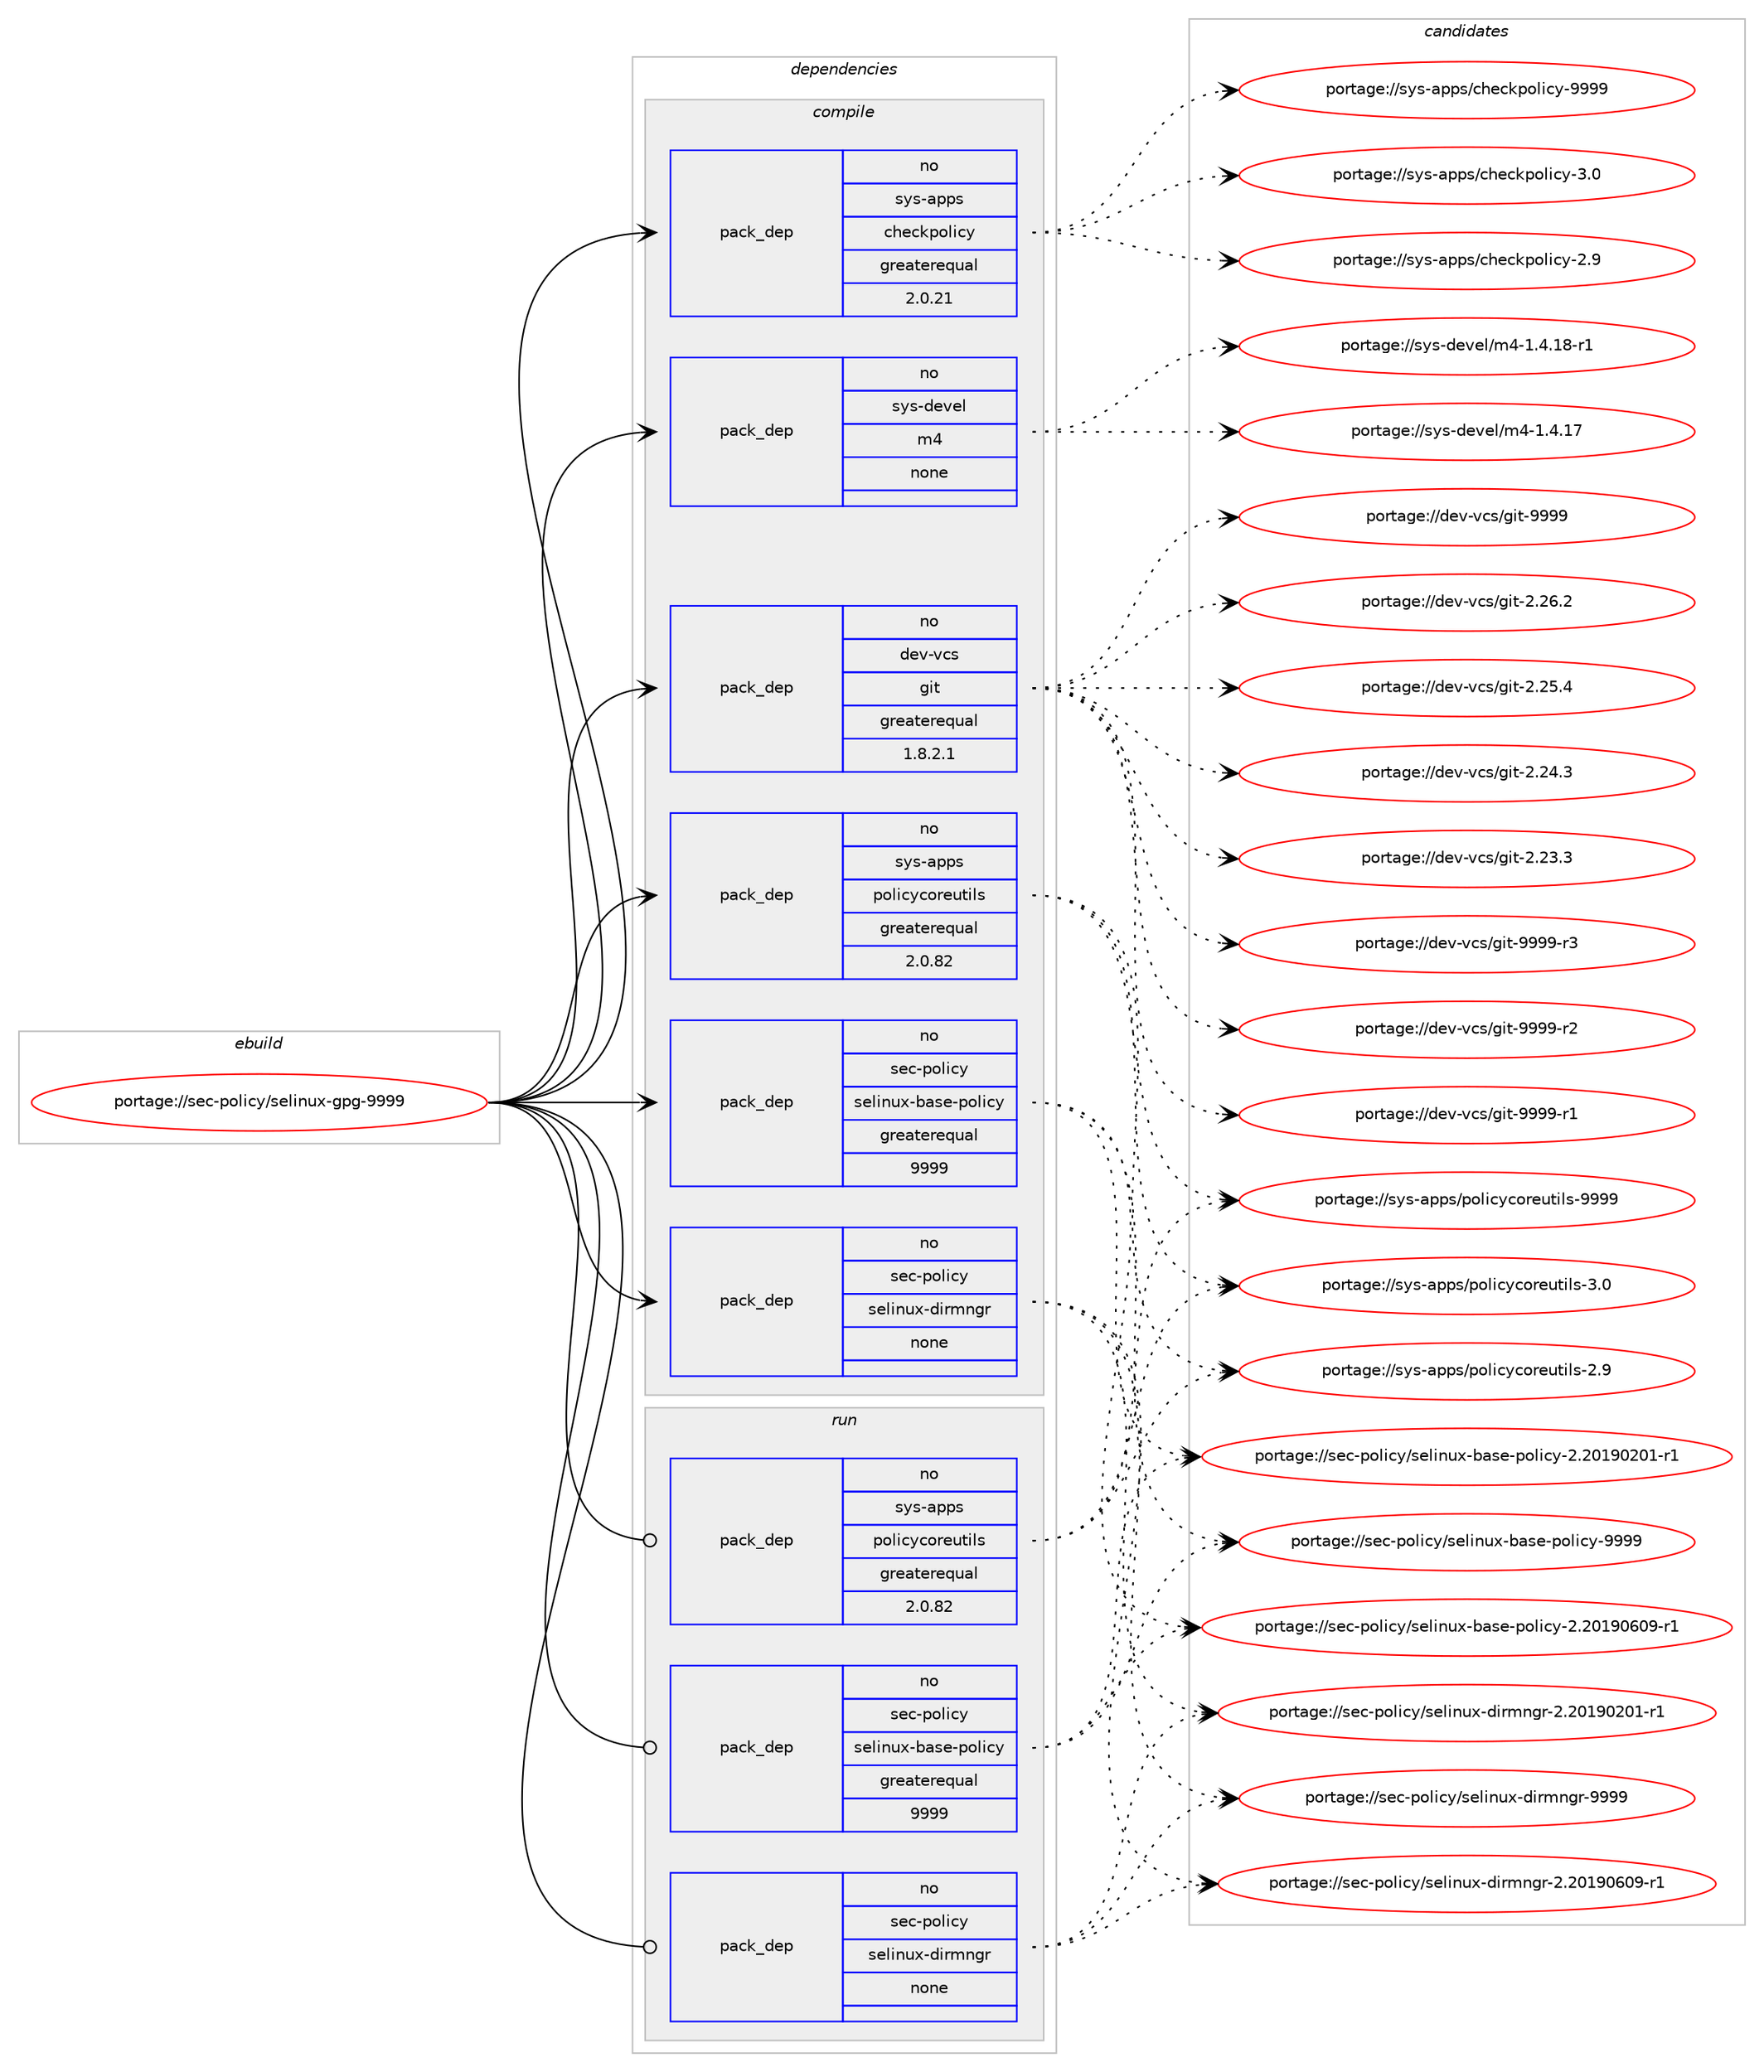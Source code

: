 digraph prolog {

# *************
# Graph options
# *************

newrank=true;
concentrate=true;
compound=true;
graph [rankdir=LR,fontname=Helvetica,fontsize=10,ranksep=1.5];#, ranksep=2.5, nodesep=0.2];
edge  [arrowhead=vee];
node  [fontname=Helvetica,fontsize=10];

# **********
# The ebuild
# **********

subgraph cluster_leftcol {
color=gray;
rank=same;
label=<<i>ebuild</i>>;
id [label="portage://sec-policy/selinux-gpg-9999", color=red, width=4, href="../sec-policy/selinux-gpg-9999.svg"];
}

# ****************
# The dependencies
# ****************

subgraph cluster_midcol {
color=gray;
label=<<i>dependencies</i>>;
subgraph cluster_compile {
fillcolor="#eeeeee";
style=filled;
label=<<i>compile</i>>;
subgraph pack4915 {
dependency5740 [label=<<TABLE BORDER="0" CELLBORDER="1" CELLSPACING="0" CELLPADDING="4" WIDTH="220"><TR><TD ROWSPAN="6" CELLPADDING="30">pack_dep</TD></TR><TR><TD WIDTH="110">no</TD></TR><TR><TD>dev-vcs</TD></TR><TR><TD>git</TD></TR><TR><TD>greaterequal</TD></TR><TR><TD>1.8.2.1</TD></TR></TABLE>>, shape=none, color=blue];
}
id:e -> dependency5740:w [weight=20,style="solid",arrowhead="vee"];
subgraph pack4916 {
dependency5741 [label=<<TABLE BORDER="0" CELLBORDER="1" CELLSPACING="0" CELLPADDING="4" WIDTH="220"><TR><TD ROWSPAN="6" CELLPADDING="30">pack_dep</TD></TR><TR><TD WIDTH="110">no</TD></TR><TR><TD>sec-policy</TD></TR><TR><TD>selinux-base-policy</TD></TR><TR><TD>greaterequal</TD></TR><TR><TD>9999</TD></TR></TABLE>>, shape=none, color=blue];
}
id:e -> dependency5741:w [weight=20,style="solid",arrowhead="vee"];
subgraph pack4917 {
dependency5742 [label=<<TABLE BORDER="0" CELLBORDER="1" CELLSPACING="0" CELLPADDING="4" WIDTH="220"><TR><TD ROWSPAN="6" CELLPADDING="30">pack_dep</TD></TR><TR><TD WIDTH="110">no</TD></TR><TR><TD>sec-policy</TD></TR><TR><TD>selinux-dirmngr</TD></TR><TR><TD>none</TD></TR><TR><TD></TD></TR></TABLE>>, shape=none, color=blue];
}
id:e -> dependency5742:w [weight=20,style="solid",arrowhead="vee"];
subgraph pack4918 {
dependency5743 [label=<<TABLE BORDER="0" CELLBORDER="1" CELLSPACING="0" CELLPADDING="4" WIDTH="220"><TR><TD ROWSPAN="6" CELLPADDING="30">pack_dep</TD></TR><TR><TD WIDTH="110">no</TD></TR><TR><TD>sys-apps</TD></TR><TR><TD>checkpolicy</TD></TR><TR><TD>greaterequal</TD></TR><TR><TD>2.0.21</TD></TR></TABLE>>, shape=none, color=blue];
}
id:e -> dependency5743:w [weight=20,style="solid",arrowhead="vee"];
subgraph pack4919 {
dependency5744 [label=<<TABLE BORDER="0" CELLBORDER="1" CELLSPACING="0" CELLPADDING="4" WIDTH="220"><TR><TD ROWSPAN="6" CELLPADDING="30">pack_dep</TD></TR><TR><TD WIDTH="110">no</TD></TR><TR><TD>sys-apps</TD></TR><TR><TD>policycoreutils</TD></TR><TR><TD>greaterequal</TD></TR><TR><TD>2.0.82</TD></TR></TABLE>>, shape=none, color=blue];
}
id:e -> dependency5744:w [weight=20,style="solid",arrowhead="vee"];
subgraph pack4920 {
dependency5745 [label=<<TABLE BORDER="0" CELLBORDER="1" CELLSPACING="0" CELLPADDING="4" WIDTH="220"><TR><TD ROWSPAN="6" CELLPADDING="30">pack_dep</TD></TR><TR><TD WIDTH="110">no</TD></TR><TR><TD>sys-devel</TD></TR><TR><TD>m4</TD></TR><TR><TD>none</TD></TR><TR><TD></TD></TR></TABLE>>, shape=none, color=blue];
}
id:e -> dependency5745:w [weight=20,style="solid",arrowhead="vee"];
}
subgraph cluster_compileandrun {
fillcolor="#eeeeee";
style=filled;
label=<<i>compile and run</i>>;
}
subgraph cluster_run {
fillcolor="#eeeeee";
style=filled;
label=<<i>run</i>>;
subgraph pack4921 {
dependency5746 [label=<<TABLE BORDER="0" CELLBORDER="1" CELLSPACING="0" CELLPADDING="4" WIDTH="220"><TR><TD ROWSPAN="6" CELLPADDING="30">pack_dep</TD></TR><TR><TD WIDTH="110">no</TD></TR><TR><TD>sec-policy</TD></TR><TR><TD>selinux-base-policy</TD></TR><TR><TD>greaterequal</TD></TR><TR><TD>9999</TD></TR></TABLE>>, shape=none, color=blue];
}
id:e -> dependency5746:w [weight=20,style="solid",arrowhead="odot"];
subgraph pack4922 {
dependency5747 [label=<<TABLE BORDER="0" CELLBORDER="1" CELLSPACING="0" CELLPADDING="4" WIDTH="220"><TR><TD ROWSPAN="6" CELLPADDING="30">pack_dep</TD></TR><TR><TD WIDTH="110">no</TD></TR><TR><TD>sec-policy</TD></TR><TR><TD>selinux-dirmngr</TD></TR><TR><TD>none</TD></TR><TR><TD></TD></TR></TABLE>>, shape=none, color=blue];
}
id:e -> dependency5747:w [weight=20,style="solid",arrowhead="odot"];
subgraph pack4923 {
dependency5748 [label=<<TABLE BORDER="0" CELLBORDER="1" CELLSPACING="0" CELLPADDING="4" WIDTH="220"><TR><TD ROWSPAN="6" CELLPADDING="30">pack_dep</TD></TR><TR><TD WIDTH="110">no</TD></TR><TR><TD>sys-apps</TD></TR><TR><TD>policycoreutils</TD></TR><TR><TD>greaterequal</TD></TR><TR><TD>2.0.82</TD></TR></TABLE>>, shape=none, color=blue];
}
id:e -> dependency5748:w [weight=20,style="solid",arrowhead="odot"];
}
}

# **************
# The candidates
# **************

subgraph cluster_choices {
rank=same;
color=gray;
label=<<i>candidates</i>>;

subgraph choice4915 {
color=black;
nodesep=1;
choice10010111845118991154710310511645575757574511451 [label="portage://dev-vcs/git-9999-r3", color=red, width=4,href="../dev-vcs/git-9999-r3.svg"];
choice10010111845118991154710310511645575757574511450 [label="portage://dev-vcs/git-9999-r2", color=red, width=4,href="../dev-vcs/git-9999-r2.svg"];
choice10010111845118991154710310511645575757574511449 [label="portage://dev-vcs/git-9999-r1", color=red, width=4,href="../dev-vcs/git-9999-r1.svg"];
choice1001011184511899115471031051164557575757 [label="portage://dev-vcs/git-9999", color=red, width=4,href="../dev-vcs/git-9999.svg"];
choice10010111845118991154710310511645504650544650 [label="portage://dev-vcs/git-2.26.2", color=red, width=4,href="../dev-vcs/git-2.26.2.svg"];
choice10010111845118991154710310511645504650534652 [label="portage://dev-vcs/git-2.25.4", color=red, width=4,href="../dev-vcs/git-2.25.4.svg"];
choice10010111845118991154710310511645504650524651 [label="portage://dev-vcs/git-2.24.3", color=red, width=4,href="../dev-vcs/git-2.24.3.svg"];
choice10010111845118991154710310511645504650514651 [label="portage://dev-vcs/git-2.23.3", color=red, width=4,href="../dev-vcs/git-2.23.3.svg"];
dependency5740:e -> choice10010111845118991154710310511645575757574511451:w [style=dotted,weight="100"];
dependency5740:e -> choice10010111845118991154710310511645575757574511450:w [style=dotted,weight="100"];
dependency5740:e -> choice10010111845118991154710310511645575757574511449:w [style=dotted,weight="100"];
dependency5740:e -> choice1001011184511899115471031051164557575757:w [style=dotted,weight="100"];
dependency5740:e -> choice10010111845118991154710310511645504650544650:w [style=dotted,weight="100"];
dependency5740:e -> choice10010111845118991154710310511645504650534652:w [style=dotted,weight="100"];
dependency5740:e -> choice10010111845118991154710310511645504650524651:w [style=dotted,weight="100"];
dependency5740:e -> choice10010111845118991154710310511645504650514651:w [style=dotted,weight="100"];
}
subgraph choice4916 {
color=black;
nodesep=1;
choice1151019945112111108105991214711510110810511011712045989711510145112111108105991214557575757 [label="portage://sec-policy/selinux-base-policy-9999", color=red, width=4,href="../sec-policy/selinux-base-policy-9999.svg"];
choice11510199451121111081059912147115101108105110117120459897115101451121111081059912145504650484957485448574511449 [label="portage://sec-policy/selinux-base-policy-2.20190609-r1", color=red, width=4,href="../sec-policy/selinux-base-policy-2.20190609-r1.svg"];
choice11510199451121111081059912147115101108105110117120459897115101451121111081059912145504650484957485048494511449 [label="portage://sec-policy/selinux-base-policy-2.20190201-r1", color=red, width=4,href="../sec-policy/selinux-base-policy-2.20190201-r1.svg"];
dependency5741:e -> choice1151019945112111108105991214711510110810511011712045989711510145112111108105991214557575757:w [style=dotted,weight="100"];
dependency5741:e -> choice11510199451121111081059912147115101108105110117120459897115101451121111081059912145504650484957485448574511449:w [style=dotted,weight="100"];
dependency5741:e -> choice11510199451121111081059912147115101108105110117120459897115101451121111081059912145504650484957485048494511449:w [style=dotted,weight="100"];
}
subgraph choice4917 {
color=black;
nodesep=1;
choice11510199451121111081059912147115101108105110117120451001051141091101031144557575757 [label="portage://sec-policy/selinux-dirmngr-9999", color=red, width=4,href="../sec-policy/selinux-dirmngr-9999.svg"];
choice115101994511211110810599121471151011081051101171204510010511410911010311445504650484957485448574511449 [label="portage://sec-policy/selinux-dirmngr-2.20190609-r1", color=red, width=4,href="../sec-policy/selinux-dirmngr-2.20190609-r1.svg"];
choice115101994511211110810599121471151011081051101171204510010511410911010311445504650484957485048494511449 [label="portage://sec-policy/selinux-dirmngr-2.20190201-r1", color=red, width=4,href="../sec-policy/selinux-dirmngr-2.20190201-r1.svg"];
dependency5742:e -> choice11510199451121111081059912147115101108105110117120451001051141091101031144557575757:w [style=dotted,weight="100"];
dependency5742:e -> choice115101994511211110810599121471151011081051101171204510010511410911010311445504650484957485448574511449:w [style=dotted,weight="100"];
dependency5742:e -> choice115101994511211110810599121471151011081051101171204510010511410911010311445504650484957485048494511449:w [style=dotted,weight="100"];
}
subgraph choice4918 {
color=black;
nodesep=1;
choice1151211154597112112115479910410199107112111108105991214557575757 [label="portage://sys-apps/checkpolicy-9999", color=red, width=4,href="../sys-apps/checkpolicy-9999.svg"];
choice11512111545971121121154799104101991071121111081059912145514648 [label="portage://sys-apps/checkpolicy-3.0", color=red, width=4,href="../sys-apps/checkpolicy-3.0.svg"];
choice11512111545971121121154799104101991071121111081059912145504657 [label="portage://sys-apps/checkpolicy-2.9", color=red, width=4,href="../sys-apps/checkpolicy-2.9.svg"];
dependency5743:e -> choice1151211154597112112115479910410199107112111108105991214557575757:w [style=dotted,weight="100"];
dependency5743:e -> choice11512111545971121121154799104101991071121111081059912145514648:w [style=dotted,weight="100"];
dependency5743:e -> choice11512111545971121121154799104101991071121111081059912145504657:w [style=dotted,weight="100"];
}
subgraph choice4919 {
color=black;
nodesep=1;
choice11512111545971121121154711211110810599121991111141011171161051081154557575757 [label="portage://sys-apps/policycoreutils-9999", color=red, width=4,href="../sys-apps/policycoreutils-9999.svg"];
choice115121115459711211211547112111108105991219911111410111711610510811545514648 [label="portage://sys-apps/policycoreutils-3.0", color=red, width=4,href="../sys-apps/policycoreutils-3.0.svg"];
choice115121115459711211211547112111108105991219911111410111711610510811545504657 [label="portage://sys-apps/policycoreutils-2.9", color=red, width=4,href="../sys-apps/policycoreutils-2.9.svg"];
dependency5744:e -> choice11512111545971121121154711211110810599121991111141011171161051081154557575757:w [style=dotted,weight="100"];
dependency5744:e -> choice115121115459711211211547112111108105991219911111410111711610510811545514648:w [style=dotted,weight="100"];
dependency5744:e -> choice115121115459711211211547112111108105991219911111410111711610510811545504657:w [style=dotted,weight="100"];
}
subgraph choice4920 {
color=black;
nodesep=1;
choice115121115451001011181011084710952454946524649564511449 [label="portage://sys-devel/m4-1.4.18-r1", color=red, width=4,href="../sys-devel/m4-1.4.18-r1.svg"];
choice11512111545100101118101108471095245494652464955 [label="portage://sys-devel/m4-1.4.17", color=red, width=4,href="../sys-devel/m4-1.4.17.svg"];
dependency5745:e -> choice115121115451001011181011084710952454946524649564511449:w [style=dotted,weight="100"];
dependency5745:e -> choice11512111545100101118101108471095245494652464955:w [style=dotted,weight="100"];
}
subgraph choice4921 {
color=black;
nodesep=1;
choice1151019945112111108105991214711510110810511011712045989711510145112111108105991214557575757 [label="portage://sec-policy/selinux-base-policy-9999", color=red, width=4,href="../sec-policy/selinux-base-policy-9999.svg"];
choice11510199451121111081059912147115101108105110117120459897115101451121111081059912145504650484957485448574511449 [label="portage://sec-policy/selinux-base-policy-2.20190609-r1", color=red, width=4,href="../sec-policy/selinux-base-policy-2.20190609-r1.svg"];
choice11510199451121111081059912147115101108105110117120459897115101451121111081059912145504650484957485048494511449 [label="portage://sec-policy/selinux-base-policy-2.20190201-r1", color=red, width=4,href="../sec-policy/selinux-base-policy-2.20190201-r1.svg"];
dependency5746:e -> choice1151019945112111108105991214711510110810511011712045989711510145112111108105991214557575757:w [style=dotted,weight="100"];
dependency5746:e -> choice11510199451121111081059912147115101108105110117120459897115101451121111081059912145504650484957485448574511449:w [style=dotted,weight="100"];
dependency5746:e -> choice11510199451121111081059912147115101108105110117120459897115101451121111081059912145504650484957485048494511449:w [style=dotted,weight="100"];
}
subgraph choice4922 {
color=black;
nodesep=1;
choice11510199451121111081059912147115101108105110117120451001051141091101031144557575757 [label="portage://sec-policy/selinux-dirmngr-9999", color=red, width=4,href="../sec-policy/selinux-dirmngr-9999.svg"];
choice115101994511211110810599121471151011081051101171204510010511410911010311445504650484957485448574511449 [label="portage://sec-policy/selinux-dirmngr-2.20190609-r1", color=red, width=4,href="../sec-policy/selinux-dirmngr-2.20190609-r1.svg"];
choice115101994511211110810599121471151011081051101171204510010511410911010311445504650484957485048494511449 [label="portage://sec-policy/selinux-dirmngr-2.20190201-r1", color=red, width=4,href="../sec-policy/selinux-dirmngr-2.20190201-r1.svg"];
dependency5747:e -> choice11510199451121111081059912147115101108105110117120451001051141091101031144557575757:w [style=dotted,weight="100"];
dependency5747:e -> choice115101994511211110810599121471151011081051101171204510010511410911010311445504650484957485448574511449:w [style=dotted,weight="100"];
dependency5747:e -> choice115101994511211110810599121471151011081051101171204510010511410911010311445504650484957485048494511449:w [style=dotted,weight="100"];
}
subgraph choice4923 {
color=black;
nodesep=1;
choice11512111545971121121154711211110810599121991111141011171161051081154557575757 [label="portage://sys-apps/policycoreutils-9999", color=red, width=4,href="../sys-apps/policycoreutils-9999.svg"];
choice115121115459711211211547112111108105991219911111410111711610510811545514648 [label="portage://sys-apps/policycoreutils-3.0", color=red, width=4,href="../sys-apps/policycoreutils-3.0.svg"];
choice115121115459711211211547112111108105991219911111410111711610510811545504657 [label="portage://sys-apps/policycoreutils-2.9", color=red, width=4,href="../sys-apps/policycoreutils-2.9.svg"];
dependency5748:e -> choice11512111545971121121154711211110810599121991111141011171161051081154557575757:w [style=dotted,weight="100"];
dependency5748:e -> choice115121115459711211211547112111108105991219911111410111711610510811545514648:w [style=dotted,weight="100"];
dependency5748:e -> choice115121115459711211211547112111108105991219911111410111711610510811545504657:w [style=dotted,weight="100"];
}
}

}
